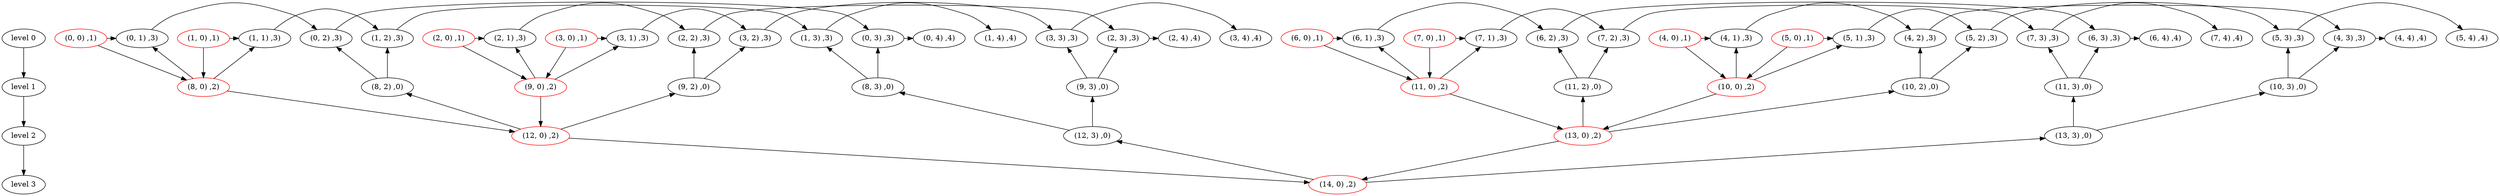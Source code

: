 digraph G {
	rankdir=TB;ranksep=0.8;
f0 [label="level 0"]f1 [label="level 1"]f2 [label="level 2"]f3 [label="level 3"]f0  -> f1 -> f2 -> f3

0 [label="(0, 0) ,1)",color=red]
268435456 [label="(0, 1) ,3)",color=black]
8 -> 268435456
0 -> 268435456
536870912 [label="(0, 2) ,3)",color=black]
536870920 -> 536870912
268435456 -> 536870912
805306368 [label="(0, 3) ,3)",color=black]
805306376 -> 805306368
536870912 -> 805306368
1073741824 [label="(0, 4) ,4)",color=black]
805306368 -> 1073741824
8 [label="(8, 0) ,2)",color=red]
0 -> 8
1 -> 8
536870920 [label="(8, 2) ,0)",color=black]
12 -> 536870920
805306376 [label="(8, 3) ,0)",color=black]
805306380 -> 805306376
12 [label="(12, 0) ,2)",color=red]
8 -> 12
9 -> 12
805306380 [label="(12, 3) ,0)",color=black]
14 -> 805306380
14 [label="(14, 0) ,2)",color=red]
12 -> 14
13 -> 14
{rank = same; f0; 0}
{rank = same; f0; 268435456}
{rank = same; f0; 536870912}
{rank = same; f0; 805306368}
{rank = same; f0; 1073741824}
{rank = same; f1; 8}
{rank = same; f1; 536870920}
{rank = same; f1; 805306376}
{rank = same; f2; 12}
{rank = same; f2; 805306380}
{rank = same; f3; 14}
1 [label="(1, 0) ,1)",color=red]
268435457 [label="(1, 1) ,3)",color=black]
8 -> 268435457
1 -> 268435457
536870913 [label="(1, 2) ,3)",color=black]
536870920 -> 536870913
268435457 -> 536870913
805306369 [label="(1, 3) ,3)",color=black]
805306376 -> 805306369
536870913 -> 805306369
1073741825 [label="(1, 4) ,4)",color=black]
805306369 -> 1073741825
{rank = same; f0; 1}
{rank = same; f0; 268435457}
{rank = same; f0; 536870913}
{rank = same; f0; 805306369}
{rank = same; f0; 1073741825}
2 [label="(2, 0) ,1)",color=red]
268435458 [label="(2, 1) ,3)",color=black]
9 -> 268435458
2 -> 268435458
536870914 [label="(2, 2) ,3)",color=black]
536870921 -> 536870914
268435458 -> 536870914
805306370 [label="(2, 3) ,3)",color=black]
805306377 -> 805306370
536870914 -> 805306370
1073741826 [label="(2, 4) ,4)",color=black]
805306370 -> 1073741826
9 [label="(9, 0) ,2)",color=red]
2 -> 9
3 -> 9
536870921 [label="(9, 2) ,0)",color=black]
12 -> 536870921
805306377 [label="(9, 3) ,0)",color=black]
805306380 -> 805306377
{rank = same; f0; 2}
{rank = same; f0; 268435458}
{rank = same; f0; 536870914}
{rank = same; f0; 805306370}
{rank = same; f0; 1073741826}
{rank = same; f1; 9}
{rank = same; f1; 536870921}
{rank = same; f1; 805306377}
3 [label="(3, 0) ,1)",color=red]
268435459 [label="(3, 1) ,3)",color=black]
9 -> 268435459
3 -> 268435459
536870915 [label="(3, 2) ,3)",color=black]
536870921 -> 536870915
268435459 -> 536870915
805306371 [label="(3, 3) ,3)",color=black]
805306377 -> 805306371
536870915 -> 805306371
1073741827 [label="(3, 4) ,4)",color=black]
805306371 -> 1073741827
{rank = same; f0; 3}
{rank = same; f0; 268435459}
{rank = same; f0; 536870915}
{rank = same; f0; 805306371}
{rank = same; f0; 1073741827}
4 [label="(4, 0) ,1)",color=red]
268435460 [label="(4, 1) ,3)",color=black]
10 -> 268435460
4 -> 268435460
536870916 [label="(4, 2) ,3)",color=black]
536870922 -> 536870916
268435460 -> 536870916
805306372 [label="(4, 3) ,3)",color=black]
805306378 -> 805306372
536870916 -> 805306372
1073741828 [label="(4, 4) ,4)",color=black]
805306372 -> 1073741828
10 [label="(10, 0) ,2)",color=red]
4 -> 10
5 -> 10
536870922 [label="(10, 2) ,0)",color=black]
13 -> 536870922
805306378 [label="(10, 3) ,0)",color=black]
805306381 -> 805306378
13 [label="(13, 0) ,2)",color=red]
10 -> 13
11 -> 13
805306381 [label="(13, 3) ,0)",color=black]
14 -> 805306381
{rank = same; f0; 4}
{rank = same; f0; 268435460}
{rank = same; f0; 536870916}
{rank = same; f0; 805306372}
{rank = same; f0; 1073741828}
{rank = same; f1; 10}
{rank = same; f1; 536870922}
{rank = same; f1; 805306378}
{rank = same; f2; 13}
{rank = same; f2; 805306381}
5 [label="(5, 0) ,1)",color=red]
268435461 [label="(5, 1) ,3)",color=black]
10 -> 268435461
5 -> 268435461
536870917 [label="(5, 2) ,3)",color=black]
536870922 -> 536870917
268435461 -> 536870917
805306373 [label="(5, 3) ,3)",color=black]
805306378 -> 805306373
536870917 -> 805306373
1073741829 [label="(5, 4) ,4)",color=black]
805306373 -> 1073741829
{rank = same; f0; 5}
{rank = same; f0; 268435461}
{rank = same; f0; 536870917}
{rank = same; f0; 805306373}
{rank = same; f0; 1073741829}
6 [label="(6, 0) ,1)",color=red]
268435462 [label="(6, 1) ,3)",color=black]
11 -> 268435462
6 -> 268435462
536870918 [label="(6, 2) ,3)",color=black]
536870923 -> 536870918
268435462 -> 536870918
805306374 [label="(6, 3) ,3)",color=black]
805306379 -> 805306374
536870918 -> 805306374
1073741830 [label="(6, 4) ,4)",color=black]
805306374 -> 1073741830
11 [label="(11, 0) ,2)",color=red]
6 -> 11
7 -> 11
536870923 [label="(11, 2) ,0)",color=black]
13 -> 536870923
805306379 [label="(11, 3) ,0)",color=black]
805306381 -> 805306379
{rank = same; f0; 6}
{rank = same; f0; 268435462}
{rank = same; f0; 536870918}
{rank = same; f0; 805306374}
{rank = same; f0; 1073741830}
{rank = same; f1; 11}
{rank = same; f1; 536870923}
{rank = same; f1; 805306379}
7 [label="(7, 0) ,1)",color=red]
268435463 [label="(7, 1) ,3)",color=black]
11 -> 268435463
7 -> 268435463
536870919 [label="(7, 2) ,3)",color=black]
536870923 -> 536870919
268435463 -> 536870919
805306375 [label="(7, 3) ,3)",color=black]
805306379 -> 805306375
536870919 -> 805306375
1073741831 [label="(7, 4) ,4)",color=black]
805306375 -> 1073741831
{rank = same; f0; 7}
{rank = same; f0; 268435463}
{rank = same; f0; 536870919}
{rank = same; f0; 805306375}
{rank = same; f0; 1073741831}
}
